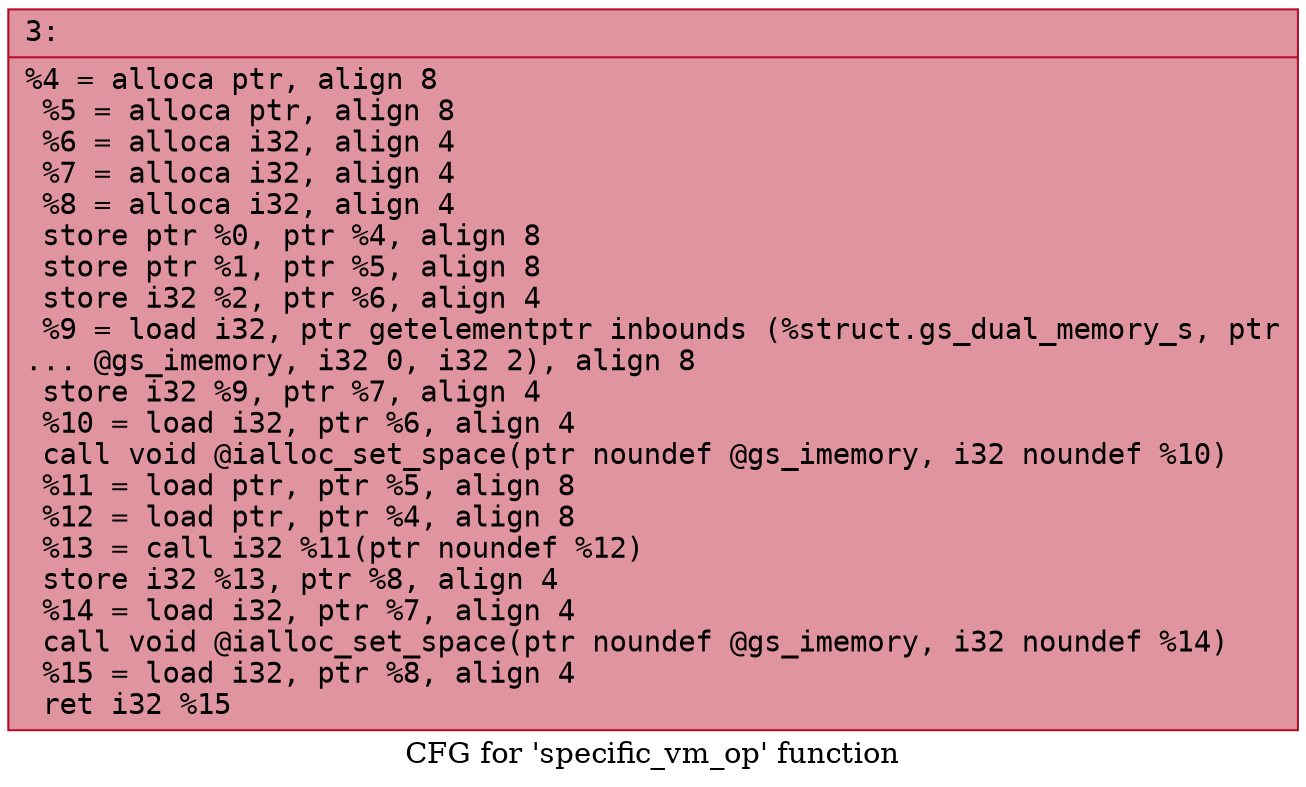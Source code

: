 digraph "CFG for 'specific_vm_op' function" {
	label="CFG for 'specific_vm_op' function";

	Node0x6000004b6350 [shape=record,color="#b70d28ff", style=filled, fillcolor="#b70d2870" fontname="Courier",label="{3:\l|  %4 = alloca ptr, align 8\l  %5 = alloca ptr, align 8\l  %6 = alloca i32, align 4\l  %7 = alloca i32, align 4\l  %8 = alloca i32, align 4\l  store ptr %0, ptr %4, align 8\l  store ptr %1, ptr %5, align 8\l  store i32 %2, ptr %6, align 4\l  %9 = load i32, ptr getelementptr inbounds (%struct.gs_dual_memory_s, ptr\l... @gs_imemory, i32 0, i32 2), align 8\l  store i32 %9, ptr %7, align 4\l  %10 = load i32, ptr %6, align 4\l  call void @ialloc_set_space(ptr noundef @gs_imemory, i32 noundef %10)\l  %11 = load ptr, ptr %5, align 8\l  %12 = load ptr, ptr %4, align 8\l  %13 = call i32 %11(ptr noundef %12)\l  store i32 %13, ptr %8, align 4\l  %14 = load i32, ptr %7, align 4\l  call void @ialloc_set_space(ptr noundef @gs_imemory, i32 noundef %14)\l  %15 = load i32, ptr %8, align 4\l  ret i32 %15\l}"];
}

